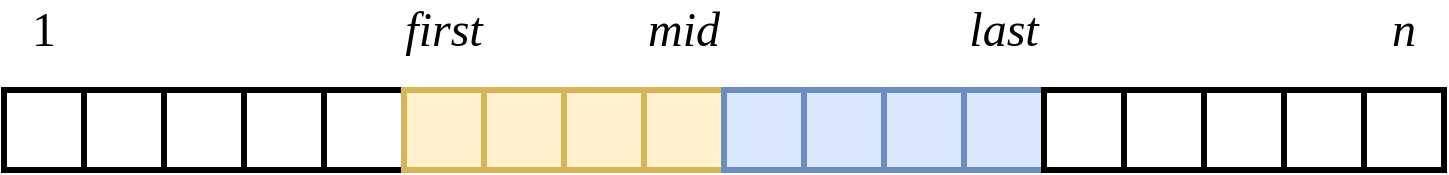 <mxfile version="14.5.1" type="device"><diagram id="G-Kfme3PMvb46Rc3olbL" name="Page-1"><mxGraphModel dx="988" dy="740" grid="1" gridSize="10" guides="1" tooltips="1" connect="1" arrows="1" fold="1" page="1" pageScale="1" pageWidth="1169" pageHeight="827" math="0" shadow="0"><root><mxCell id="0"/><mxCell id="1" parent="0"/><mxCell id="D3fWJKZKJDhFtuiiBI_N-1" value="" style="whiteSpace=wrap;html=1;aspect=fixed;strokeWidth=3;" vertex="1" parent="1"><mxGeometry x="160" y="280" width="40" height="40" as="geometry"/></mxCell><mxCell id="D3fWJKZKJDhFtuiiBI_N-2" value="" style="whiteSpace=wrap;html=1;aspect=fixed;strokeWidth=3;" vertex="1" parent="1"><mxGeometry x="200" y="280" width="40" height="40" as="geometry"/></mxCell><mxCell id="D3fWJKZKJDhFtuiiBI_N-3" value="" style="whiteSpace=wrap;html=1;aspect=fixed;strokeWidth=3;" vertex="1" parent="1"><mxGeometry x="240" y="280" width="40" height="40" as="geometry"/></mxCell><mxCell id="D3fWJKZKJDhFtuiiBI_N-4" value="" style="whiteSpace=wrap;html=1;aspect=fixed;strokeWidth=3;" vertex="1" parent="1"><mxGeometry x="280" y="280" width="40" height="40" as="geometry"/></mxCell><mxCell id="D3fWJKZKJDhFtuiiBI_N-5" value="" style="whiteSpace=wrap;html=1;aspect=fixed;strokeWidth=3;" vertex="1" parent="1"><mxGeometry x="320" y="280" width="40" height="40" as="geometry"/></mxCell><mxCell id="D3fWJKZKJDhFtuiiBI_N-7" value="" style="whiteSpace=wrap;html=1;aspect=fixed;strokeWidth=3;fillColor=#fff2cc;strokeColor=#d6b656;" vertex="1" parent="1"><mxGeometry x="360" y="280" width="40" height="40" as="geometry"/></mxCell><mxCell id="D3fWJKZKJDhFtuiiBI_N-8" value="" style="whiteSpace=wrap;html=1;aspect=fixed;strokeWidth=3;fillColor=#fff2cc;strokeColor=#d6b656;" vertex="1" parent="1"><mxGeometry x="400" y="280" width="40" height="40" as="geometry"/></mxCell><mxCell id="D3fWJKZKJDhFtuiiBI_N-9" value="" style="whiteSpace=wrap;html=1;aspect=fixed;strokeWidth=3;fillColor=#fff2cc;strokeColor=#d6b656;" vertex="1" parent="1"><mxGeometry x="440" y="280" width="40" height="40" as="geometry"/></mxCell><mxCell id="D3fWJKZKJDhFtuiiBI_N-10" value="" style="whiteSpace=wrap;html=1;aspect=fixed;strokeWidth=3;fillColor=#fff2cc;strokeColor=#d6b656;" vertex="1" parent="1"><mxGeometry x="480" y="280" width="40" height="40" as="geometry"/></mxCell><mxCell id="D3fWJKZKJDhFtuiiBI_N-14" value="" style="whiteSpace=wrap;html=1;aspect=fixed;strokeWidth=3;fillColor=#dae8fc;strokeColor=#6c8ebf;" vertex="1" parent="1"><mxGeometry x="520" y="280" width="40" height="40" as="geometry"/></mxCell><mxCell id="D3fWJKZKJDhFtuiiBI_N-15" value="" style="whiteSpace=wrap;html=1;aspect=fixed;strokeWidth=3;fillColor=#dae8fc;strokeColor=#6c8ebf;" vertex="1" parent="1"><mxGeometry x="560" y="280" width="40" height="40" as="geometry"/></mxCell><mxCell id="D3fWJKZKJDhFtuiiBI_N-16" value="" style="whiteSpace=wrap;html=1;aspect=fixed;strokeWidth=3;fillColor=#dae8fc;strokeColor=#6c8ebf;" vertex="1" parent="1"><mxGeometry x="640" y="280" width="40" height="40" as="geometry"/></mxCell><mxCell id="D3fWJKZKJDhFtuiiBI_N-17" value="" style="whiteSpace=wrap;html=1;aspect=fixed;strokeWidth=3;fillColor=#dae8fc;strokeColor=#6c8ebf;" vertex="1" parent="1"><mxGeometry x="600" y="280" width="40" height="40" as="geometry"/></mxCell><mxCell id="D3fWJKZKJDhFtuiiBI_N-18" value="" style="whiteSpace=wrap;html=1;aspect=fixed;strokeWidth=3;" vertex="1" parent="1"><mxGeometry x="680" y="280" width="40" height="40" as="geometry"/></mxCell><mxCell id="D3fWJKZKJDhFtuiiBI_N-19" value="" style="whiteSpace=wrap;html=1;aspect=fixed;strokeWidth=3;" vertex="1" parent="1"><mxGeometry x="720" y="280" width="40" height="40" as="geometry"/></mxCell><mxCell id="D3fWJKZKJDhFtuiiBI_N-20" value="" style="whiteSpace=wrap;html=1;aspect=fixed;strokeWidth=3;" vertex="1" parent="1"><mxGeometry x="760" y="280" width="40" height="40" as="geometry"/></mxCell><mxCell id="D3fWJKZKJDhFtuiiBI_N-21" value="" style="whiteSpace=wrap;html=1;aspect=fixed;strokeWidth=3;" vertex="1" parent="1"><mxGeometry x="800" y="280" width="40" height="40" as="geometry"/></mxCell><mxCell id="D3fWJKZKJDhFtuiiBI_N-27" value="" style="whiteSpace=wrap;html=1;aspect=fixed;strokeWidth=3;" vertex="1" parent="1"><mxGeometry x="840" y="280" width="40" height="40" as="geometry"/></mxCell><mxCell id="D3fWJKZKJDhFtuiiBI_N-31" value="&lt;font style=&quot;font-size: 24px&quot; face=&quot;Times New Roman&quot;&gt;1&lt;/font&gt;" style="text;html=1;strokeColor=none;fillColor=none;align=center;verticalAlign=middle;whiteSpace=wrap;rounded=0;" vertex="1" parent="1"><mxGeometry x="160" y="240" width="40" height="20" as="geometry"/></mxCell><mxCell id="D3fWJKZKJDhFtuiiBI_N-33" value="&lt;font style=&quot;font-size: 24px&quot; face=&quot;Times New Roman&quot;&gt;&lt;i&gt;first&lt;/i&gt;&lt;/font&gt;" style="text;html=1;strokeColor=none;fillColor=none;align=center;verticalAlign=middle;whiteSpace=wrap;rounded=0;" vertex="1" parent="1"><mxGeometry x="360" y="240" width="40" height="20" as="geometry"/></mxCell><mxCell id="D3fWJKZKJDhFtuiiBI_N-34" value="&lt;font style=&quot;font-size: 24px&quot; face=&quot;Times New Roman&quot;&gt;&lt;i&gt;mid&lt;/i&gt;&lt;/font&gt;" style="text;html=1;strokeColor=none;fillColor=none;align=center;verticalAlign=middle;whiteSpace=wrap;rounded=0;" vertex="1" parent="1"><mxGeometry x="480" y="240" width="40" height="20" as="geometry"/></mxCell><mxCell id="D3fWJKZKJDhFtuiiBI_N-36" value="&lt;font style=&quot;font-size: 24px&quot; face=&quot;Times New Roman&quot;&gt;&lt;i&gt;last&lt;/i&gt;&lt;/font&gt;" style="text;html=1;strokeColor=none;fillColor=none;align=center;verticalAlign=middle;whiteSpace=wrap;rounded=0;" vertex="1" parent="1"><mxGeometry x="640" y="240" width="40" height="20" as="geometry"/></mxCell><mxCell id="D3fWJKZKJDhFtuiiBI_N-37" value="&lt;font style=&quot;font-size: 24px&quot; face=&quot;Times New Roman&quot;&gt;&lt;i&gt;n&lt;/i&gt;&lt;/font&gt;" style="text;html=1;strokeColor=none;fillColor=none;align=center;verticalAlign=middle;whiteSpace=wrap;rounded=0;" vertex="1" parent="1"><mxGeometry x="840" y="240" width="40" height="20" as="geometry"/></mxCell></root></mxGraphModel></diagram></mxfile>